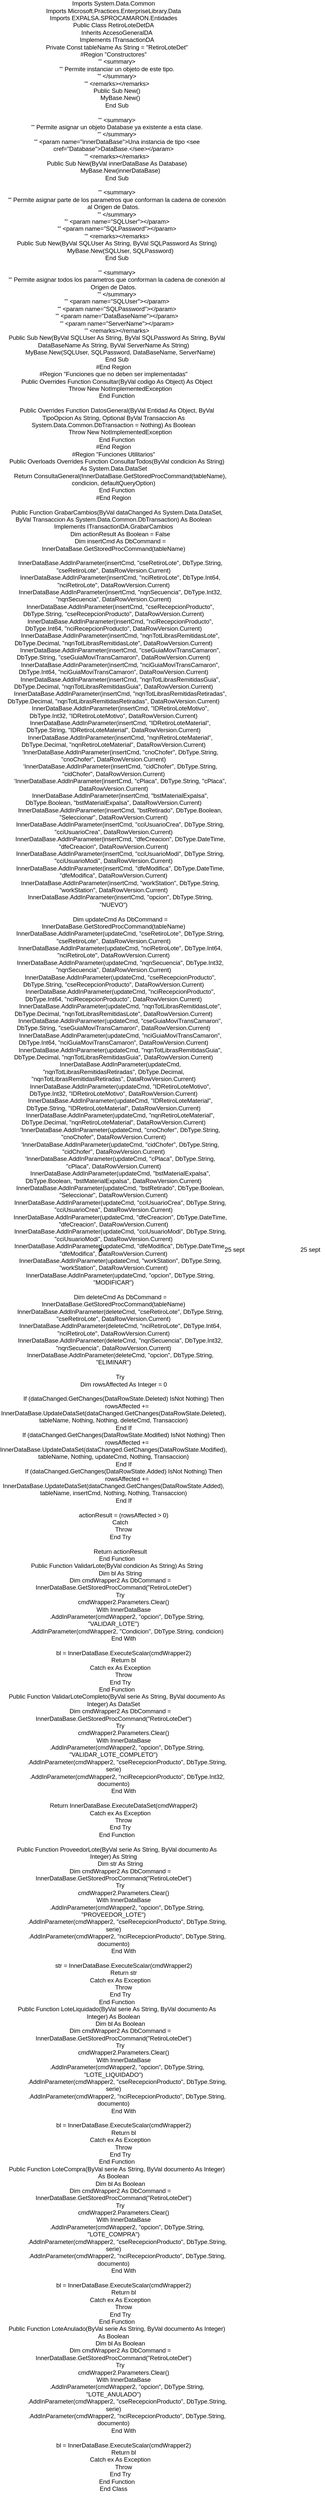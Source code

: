 <mxfile version="21.8.2" type="github">
  <diagram name="Página-1" id="_WKy5hyCKDBeSHOf2f6W">
    <mxGraphModel dx="2016" dy="4134" grid="1" gridSize="10" guides="1" tooltips="1" connect="1" arrows="1" fold="1" page="1" pageScale="1" pageWidth="827" pageHeight="1169" math="0" shadow="0">
      <root>
        <mxCell id="0" />
        <mxCell id="1" parent="0" />
        <mxCell id="5z_EyvK3sEdfh1NYNkOx-2" value="25 sept" style="text;html=1;strokeColor=none;fillColor=none;align=center;verticalAlign=middle;whiteSpace=wrap;rounded=0;" parent="1" vertex="1">
          <mxGeometry x="340" y="30" width="60" height="30" as="geometry" />
        </mxCell>
        <mxCell id="5z_EyvK3sEdfh1NYNkOx-4" value="&lt;div&gt;Imports System.Data.Common&lt;/div&gt;&lt;div&gt;Imports Microsoft.Practices.EnterpriseLibrary.Data&lt;/div&gt;&lt;div&gt;Imports EXPALSA.SPROCAMARON.Entidades&lt;/div&gt;&lt;div&gt;Public Class RetiroLoteDetDA&lt;/div&gt;&lt;div&gt;&amp;nbsp; &amp;nbsp; Inherits AccesoGeneralDA&lt;/div&gt;&lt;div&gt;&amp;nbsp; &amp;nbsp; Implements ITransactionDA&lt;/div&gt;&lt;div&gt;&amp;nbsp; &amp;nbsp; Private Const tableName As String = &quot;RetiroLoteDet&quot;&lt;/div&gt;&lt;div&gt;#Region &quot;Constructores&quot;&lt;/div&gt;&lt;div&gt;&amp;nbsp; &amp;nbsp; &#39;&#39;&#39; &amp;lt;summary&amp;gt;&lt;/div&gt;&lt;div&gt;&amp;nbsp; &amp;nbsp; &#39;&#39;&#39; Permite instanciar un objeto de este tipo.&lt;/div&gt;&lt;div&gt;&amp;nbsp; &amp;nbsp; &#39;&#39;&#39; &amp;lt;/summary&amp;gt;&lt;/div&gt;&lt;div&gt;&amp;nbsp; &amp;nbsp; &#39;&#39;&#39; &amp;lt;remarks&amp;gt;&amp;lt;/remarks&amp;gt;&lt;/div&gt;&lt;div&gt;&amp;nbsp; &amp;nbsp; Public Sub New()&lt;/div&gt;&lt;div&gt;&amp;nbsp; &amp;nbsp; &amp;nbsp; &amp;nbsp; MyBase.New()&lt;/div&gt;&lt;div&gt;&amp;nbsp; &amp;nbsp; End Sub&lt;/div&gt;&lt;div&gt;&lt;br&gt;&lt;/div&gt;&lt;div&gt;&amp;nbsp; &amp;nbsp; &#39;&#39;&#39; &amp;lt;summary&amp;gt;&lt;/div&gt;&lt;div&gt;&amp;nbsp; &amp;nbsp; &#39;&#39;&#39; Permite asignar un objeto Database ya existente a esta clase.&lt;/div&gt;&lt;div&gt;&amp;nbsp; &amp;nbsp; &#39;&#39;&#39; &amp;lt;/summary&amp;gt;&lt;/div&gt;&lt;div&gt;&amp;nbsp; &amp;nbsp; &#39;&#39;&#39; &amp;lt;param name=&quot;innerDataBase&quot;&amp;gt;Una instancia de tipo &amp;lt;see cref=&quot;Database&quot;&amp;gt;DataBase.&amp;lt;/see&amp;gt;&amp;lt;/param&amp;gt;&lt;/div&gt;&lt;div&gt;&amp;nbsp; &amp;nbsp; &#39;&#39;&#39; &amp;lt;remarks&amp;gt;&amp;lt;/remarks&amp;gt;&lt;/div&gt;&lt;div&gt;&amp;nbsp; &amp;nbsp; Public Sub New(ByVal innerDataBase As Database)&lt;/div&gt;&lt;div&gt;&amp;nbsp; &amp;nbsp; &amp;nbsp; &amp;nbsp; MyBase.New(innerDataBase)&lt;/div&gt;&lt;div&gt;&amp;nbsp; &amp;nbsp; End Sub&lt;/div&gt;&lt;div&gt;&lt;br&gt;&lt;/div&gt;&lt;div&gt;&amp;nbsp; &amp;nbsp; &#39;&#39;&#39; &amp;lt;summary&amp;gt;&lt;/div&gt;&lt;div&gt;&amp;nbsp; &amp;nbsp; &#39;&#39;&#39; Permite asignar parte de los parametros que conforman la cadena de conexión al Origen de Datos.&lt;/div&gt;&lt;div&gt;&amp;nbsp; &amp;nbsp; &#39;&#39;&#39; &amp;lt;/summary&amp;gt;&lt;/div&gt;&lt;div&gt;&amp;nbsp; &amp;nbsp; &#39;&#39;&#39; &amp;lt;param name=&quot;SQLUser&quot;&amp;gt;&amp;lt;/param&amp;gt;&lt;/div&gt;&lt;div&gt;&amp;nbsp; &amp;nbsp; &#39;&#39;&#39; &amp;lt;param name=&quot;SQLPassword&quot;&amp;gt;&amp;lt;/param&amp;gt;&lt;/div&gt;&lt;div&gt;&amp;nbsp; &amp;nbsp; &#39;&#39;&#39; &amp;lt;remarks&amp;gt;&amp;lt;/remarks&amp;gt;&lt;/div&gt;&lt;div&gt;&amp;nbsp; &amp;nbsp; Public Sub New(ByVal SQLUser As String, ByVal SQLPassword As String)&lt;/div&gt;&lt;div&gt;&amp;nbsp; &amp;nbsp; &amp;nbsp; &amp;nbsp; MyBase.New(SQLUser, SQLPassword)&lt;/div&gt;&lt;div&gt;&amp;nbsp; &amp;nbsp; End Sub&lt;/div&gt;&lt;div&gt;&lt;br&gt;&lt;/div&gt;&lt;div&gt;&amp;nbsp; &amp;nbsp; &#39;&#39;&#39; &amp;lt;summary&amp;gt;&lt;/div&gt;&lt;div&gt;&amp;nbsp; &amp;nbsp; &#39;&#39;&#39; Permite asignar todos los parametros que conforman la cadena de conexión al Origen de Datos.&lt;/div&gt;&lt;div&gt;&amp;nbsp; &amp;nbsp; &#39;&#39;&#39; &amp;lt;/summary&amp;gt;&lt;/div&gt;&lt;div&gt;&amp;nbsp; &amp;nbsp; &#39;&#39;&#39; &amp;lt;param name=&quot;SQLUser&quot;&amp;gt;&amp;lt;/param&amp;gt;&lt;/div&gt;&lt;div&gt;&amp;nbsp; &amp;nbsp; &#39;&#39;&#39; &amp;lt;param name=&quot;SQLPassword&quot;&amp;gt;&amp;lt;/param&amp;gt;&lt;/div&gt;&lt;div&gt;&amp;nbsp; &amp;nbsp; &#39;&#39;&#39; &amp;lt;param name=&quot;DataBaseName&quot;&amp;gt;&amp;lt;/param&amp;gt;&lt;/div&gt;&lt;div&gt;&amp;nbsp; &amp;nbsp; &#39;&#39;&#39; &amp;lt;param name=&quot;ServerName&quot;&amp;gt;&amp;lt;/param&amp;gt;&lt;/div&gt;&lt;div&gt;&amp;nbsp; &amp;nbsp; &#39;&#39;&#39; &amp;lt;remarks&amp;gt;&amp;lt;/remarks&amp;gt;&lt;/div&gt;&lt;div&gt;&amp;nbsp; &amp;nbsp; Public Sub New(ByVal SQLUser As String, ByVal SQLPassword As String, ByVal DataBaseName As String, ByVal ServerName As String)&lt;/div&gt;&lt;div&gt;&amp;nbsp; &amp;nbsp; &amp;nbsp; &amp;nbsp; MyBase.New(SQLUser, SQLPassword, DataBaseName, ServerName)&lt;/div&gt;&lt;div&gt;&amp;nbsp; &amp;nbsp; End Sub&lt;/div&gt;&lt;div&gt;#End Region&lt;/div&gt;&lt;div&gt;#Region &quot;Funciones que no deben ser implementadas&quot;&lt;/div&gt;&lt;div&gt;&amp;nbsp; &amp;nbsp; Public Overrides Function Consultar(ByVal codigo As Object) As Object&lt;/div&gt;&lt;div&gt;&amp;nbsp; &amp;nbsp; &amp;nbsp; &amp;nbsp; Throw New NotImplementedException&lt;/div&gt;&lt;div&gt;&amp;nbsp; &amp;nbsp; End Function&lt;/div&gt;&lt;div&gt;&lt;br&gt;&lt;/div&gt;&lt;div&gt;&amp;nbsp; &amp;nbsp; Public Overrides Function DatosGeneral(ByVal Entidad As Object, ByVal TipoOpcion As String, Optional ByVal Transaccion As System.Data.Common.DbTransaction = Nothing) As Boolean&lt;/div&gt;&lt;div&gt;&amp;nbsp; &amp;nbsp; &amp;nbsp; &amp;nbsp; Throw New NotImplementedException&lt;/div&gt;&lt;div&gt;&amp;nbsp; &amp;nbsp; End Function&lt;/div&gt;&lt;div&gt;#End Region&lt;/div&gt;&lt;div&gt;#Region &quot;Funciones Utilitarios&quot;&lt;/div&gt;&lt;div&gt;&amp;nbsp; &amp;nbsp; Public Overloads Overrides Function ConsultarTodos(ByVal condicion As String) As System.Data.DataSet&lt;/div&gt;&lt;div&gt;&amp;nbsp; &amp;nbsp; &amp;nbsp; &amp;nbsp; Return ConsultaGeneral(InnerDataBase.GetStoredProcCommand(tableName), condicion, defaultQueryOption)&lt;/div&gt;&lt;div&gt;&amp;nbsp; &amp;nbsp; End Function&lt;/div&gt;&lt;div&gt;#End Region&lt;/div&gt;&lt;div&gt;&lt;br&gt;&lt;/div&gt;&lt;div&gt;&amp;nbsp; &amp;nbsp; Public Function GrabarCambios(ByVal dataChanged As System.Data.DataSet, ByVal Transaccion As System.Data.Common.DbTransaction) As Boolean Implements ITransactionDA.GrabarCambios&lt;/div&gt;&lt;div&gt;&amp;nbsp; &amp;nbsp; &amp;nbsp; &amp;nbsp; Dim actionResult As Boolean = False&lt;/div&gt;&lt;div&gt;&amp;nbsp; &amp;nbsp; &amp;nbsp; &amp;nbsp; Dim insertCmd As DbCommand = InnerDataBase.GetStoredProcCommand(tableName)&lt;/div&gt;&lt;div&gt;&lt;br&gt;&lt;/div&gt;&lt;div&gt;&amp;nbsp; &amp;nbsp; &amp;nbsp; &amp;nbsp; InnerDataBase.AddInParameter(insertCmd, &quot;cseRetiroLote&quot;, DbType.String, &quot;cseRetiroLote&quot;, DataRowVersion.Current)&lt;/div&gt;&lt;div&gt;&amp;nbsp; &amp;nbsp; &amp;nbsp; &amp;nbsp; InnerDataBase.AddInParameter(insertCmd, &quot;nciRetiroLote&quot;, DbType.Int64, &quot;nciRetiroLote&quot;, DataRowVersion.Current)&lt;/div&gt;&lt;div&gt;&amp;nbsp; &amp;nbsp; &amp;nbsp; &amp;nbsp; InnerDataBase.AddInParameter(insertCmd, &quot;nqnSecuencia&quot;, DbType.Int32, &quot;nqnSecuencia&quot;, DataRowVersion.Current)&lt;/div&gt;&lt;div&gt;&amp;nbsp; &amp;nbsp; &amp;nbsp; &amp;nbsp; InnerDataBase.AddInParameter(insertCmd, &quot;cseRecepcionProducto&quot;, DbType.String, &quot;cseRecepcionProducto&quot;, DataRowVersion.Current)&lt;/div&gt;&lt;div&gt;&amp;nbsp; &amp;nbsp; &amp;nbsp; &amp;nbsp; InnerDataBase.AddInParameter(insertCmd, &quot;nciRecepcionProducto&quot;, DbType.Int64, &quot;nciRecepcionProducto&quot;, DataRowVersion.Current)&lt;/div&gt;&lt;div&gt;&amp;nbsp; &amp;nbsp; &amp;nbsp; &amp;nbsp; InnerDataBase.AddInParameter(insertCmd, &quot;nqnTotLibrasRemitidasLote&quot;, DbType.Decimal, &quot;nqnTotLibrasRemitidasLote&quot;, DataRowVersion.Current)&lt;/div&gt;&lt;div&gt;&amp;nbsp; &amp;nbsp; &amp;nbsp; &amp;nbsp; InnerDataBase.AddInParameter(insertCmd, &quot;cseGuiaMoviTransCamaron&quot;, DbType.String, &quot;cseGuiaMoviTransCamaron&quot;, DataRowVersion.Current)&lt;/div&gt;&lt;div&gt;&amp;nbsp; &amp;nbsp; &amp;nbsp; &amp;nbsp; InnerDataBase.AddInParameter(insertCmd, &quot;nciGuiaMoviTransCamaron&quot;, DbType.Int64, &quot;nciGuiaMoviTransCamaron&quot;, DataRowVersion.Current)&lt;/div&gt;&lt;div&gt;&amp;nbsp; &amp;nbsp; &amp;nbsp; &amp;nbsp; InnerDataBase.AddInParameter(insertCmd, &quot;nqnTotLibrasRemitidasGuia&quot;, DbType.Decimal, &quot;nqnTotLibrasRemitidasGuia&quot;, DataRowVersion.Current)&lt;/div&gt;&lt;div&gt;&amp;nbsp; &amp;nbsp; &amp;nbsp; &amp;nbsp; InnerDataBase.AddInParameter(insertCmd, &quot;nqnTotLibrasRemitidasRetiradas&quot;, DbType.Decimal, &quot;nqnTotLibrasRemitidasRetiradas&quot;, DataRowVersion.Current)&lt;/div&gt;&lt;div&gt;&amp;nbsp; &amp;nbsp; &amp;nbsp; &amp;nbsp; InnerDataBase.AddInParameter(insertCmd, &quot;IDRetiroLoteMotivo&quot;, DbType.Int32, &quot;IDRetiroLoteMotivo&quot;, DataRowVersion.Current)&lt;/div&gt;&lt;div&gt;&amp;nbsp; &amp;nbsp; &amp;nbsp; &amp;nbsp; InnerDataBase.AddInParameter(insertCmd, &quot;IDRetiroLoteMaterial&quot;, DbType.String, &quot;IDRetiroLoteMaterial&quot;, DataRowVersion.Current)&lt;/div&gt;&lt;div&gt;&amp;nbsp; &amp;nbsp; &amp;nbsp; &amp;nbsp; InnerDataBase.AddInParameter(insertCmd, &quot;nqnRetiroLoteMaterial&quot;, DbType.Decimal, &quot;nqnRetiroLoteMaterial&quot;, DataRowVersion.Current)&lt;/div&gt;&lt;div&gt;&amp;nbsp; &amp;nbsp; &amp;nbsp; &amp;nbsp; &#39;InnerDataBase.AddInParameter(insertCmd, &quot;cnoChofer&quot;, DbType.String, &quot;cnoChofer&quot;, DataRowVersion.Current)&lt;/div&gt;&lt;div&gt;&amp;nbsp; &amp;nbsp; &amp;nbsp; &amp;nbsp; &#39;InnerDataBase.AddInParameter(insertCmd, &quot;cidChofer&quot;, DbType.String, &quot;cidChofer&quot;, DataRowVersion.Current)&lt;/div&gt;&lt;div&gt;&amp;nbsp; &amp;nbsp; &amp;nbsp; &amp;nbsp; &#39;InnerDataBase.AddInParameter(insertCmd, &quot;cPlaca&quot;, DbType.String, &quot;cPlaca&quot;, DataRowVersion.Current)&lt;/div&gt;&lt;div&gt;&amp;nbsp; &amp;nbsp; &amp;nbsp; &amp;nbsp; InnerDataBase.AddInParameter(insertCmd, &quot;bstMaterialExpalsa&quot;, DbType.Boolean, &quot;bstMaterialExpalsa&quot;, DataRowVersion.Current)&lt;/div&gt;&lt;div&gt;&amp;nbsp; &amp;nbsp; &amp;nbsp; &amp;nbsp; InnerDataBase.AddInParameter(insertCmd, &quot;bstRetirado&quot;, DbType.Boolean, &quot;Seleccionar&quot;, DataRowVersion.Current)&lt;/div&gt;&lt;div&gt;&amp;nbsp; &amp;nbsp; &amp;nbsp; &amp;nbsp; InnerDataBase.AddInParameter(insertCmd, &quot;cciUsuarioCrea&quot;, DbType.String, &quot;cciUsuarioCrea&quot;, DataRowVersion.Current)&lt;/div&gt;&lt;div&gt;&amp;nbsp; &amp;nbsp; &amp;nbsp; &amp;nbsp; InnerDataBase.AddInParameter(insertCmd, &quot;dfeCreacion&quot;, DbType.DateTime, &quot;dfeCreacion&quot;, DataRowVersion.Current)&lt;/div&gt;&lt;div&gt;&amp;nbsp; &amp;nbsp; &amp;nbsp; &amp;nbsp; InnerDataBase.AddInParameter(insertCmd, &quot;cciUsuarioModi&quot;, DbType.String, &quot;cciUsuarioModi&quot;, DataRowVersion.Current)&lt;/div&gt;&lt;div&gt;&amp;nbsp; &amp;nbsp; &amp;nbsp; &amp;nbsp; InnerDataBase.AddInParameter(insertCmd, &quot;dfeModifica&quot;, DbType.DateTime, &quot;dfeModifica&quot;, DataRowVersion.Current)&lt;/div&gt;&lt;div&gt;&amp;nbsp; &amp;nbsp; &amp;nbsp; &amp;nbsp; InnerDataBase.AddInParameter(insertCmd, &quot;workStation&quot;, DbType.String, &quot;workStation&quot;, DataRowVersion.Current)&lt;/div&gt;&lt;div&gt;&amp;nbsp; &amp;nbsp; &amp;nbsp; &amp;nbsp; InnerDataBase.AddInParameter(insertCmd, &quot;opcion&quot;, DbType.String, &quot;NUEVO&quot;)&lt;/div&gt;&lt;div&gt;&lt;br&gt;&lt;/div&gt;&lt;div&gt;&amp;nbsp; &amp;nbsp; &amp;nbsp; &amp;nbsp; Dim updateCmd As DbCommand = InnerDataBase.GetStoredProcCommand(tableName)&lt;/div&gt;&lt;div&gt;&amp;nbsp; &amp;nbsp; &amp;nbsp; &amp;nbsp; InnerDataBase.AddInParameter(updateCmd, &quot;cseRetiroLote&quot;, DbType.String, &quot;cseRetiroLote&quot;, DataRowVersion.Current)&lt;/div&gt;&lt;div&gt;&amp;nbsp; &amp;nbsp; &amp;nbsp; &amp;nbsp; InnerDataBase.AddInParameter(updateCmd, &quot;nciRetiroLote&quot;, DbType.Int64, &quot;nciRetiroLote&quot;, DataRowVersion.Current)&lt;/div&gt;&lt;div&gt;&amp;nbsp; &amp;nbsp; &amp;nbsp; &amp;nbsp; InnerDataBase.AddInParameter(updateCmd, &quot;nqnSecuencia&quot;, DbType.Int32, &quot;nqnSecuencia&quot;, DataRowVersion.Current)&lt;/div&gt;&lt;div&gt;&amp;nbsp; &amp;nbsp; &amp;nbsp; &amp;nbsp; InnerDataBase.AddInParameter(updateCmd, &quot;cseRecepcionProducto&quot;, DbType.String, &quot;cseRecepcionProducto&quot;, DataRowVersion.Current)&lt;/div&gt;&lt;div&gt;&amp;nbsp; &amp;nbsp; &amp;nbsp; &amp;nbsp; InnerDataBase.AddInParameter(updateCmd, &quot;nciRecepcionProducto&quot;, DbType.Int64, &quot;nciRecepcionProducto&quot;, DataRowVersion.Current)&lt;/div&gt;&lt;div&gt;&amp;nbsp; &amp;nbsp; &amp;nbsp; &amp;nbsp; InnerDataBase.AddInParameter(updateCmd, &quot;nqnTotLibrasRemitidasLote&quot;, DbType.Decimal, &quot;nqnTotLibrasRemitidasLote&quot;, DataRowVersion.Current)&lt;/div&gt;&lt;div&gt;&amp;nbsp; &amp;nbsp; &amp;nbsp; &amp;nbsp; InnerDataBase.AddInParameter(updateCmd, &quot;cseGuiaMoviTransCamaron&quot;, DbType.String, &quot;cseGuiaMoviTransCamaron&quot;, DataRowVersion.Current)&lt;/div&gt;&lt;div&gt;&amp;nbsp; &amp;nbsp; &amp;nbsp; &amp;nbsp; InnerDataBase.AddInParameter(updateCmd, &quot;nciGuiaMoviTransCamaron&quot;, DbType.Int64, &quot;nciGuiaMoviTransCamaron&quot;, DataRowVersion.Current)&lt;/div&gt;&lt;div&gt;&amp;nbsp; &amp;nbsp; &amp;nbsp; &amp;nbsp; InnerDataBase.AddInParameter(updateCmd, &quot;nqnTotLibrasRemitidasGuia&quot;, DbType.Decimal, &quot;nqnTotLibrasRemitidasGuia&quot;, DataRowVersion.Current)&lt;/div&gt;&lt;div&gt;&amp;nbsp; &amp;nbsp; &amp;nbsp; &amp;nbsp; InnerDataBase.AddInParameter(updateCmd, &quot;nqnTotLibrasRemitidasRetiradas&quot;, DbType.Decimal, &quot;nqnTotLibrasRemitidasRetiradas&quot;, DataRowVersion.Current)&lt;/div&gt;&lt;div&gt;&amp;nbsp; &amp;nbsp; &amp;nbsp; &amp;nbsp; InnerDataBase.AddInParameter(updateCmd, &quot;IDRetiroLoteMotivo&quot;, DbType.Int32, &quot;IDRetiroLoteMotivo&quot;, DataRowVersion.Current)&lt;/div&gt;&lt;div&gt;&amp;nbsp; &amp;nbsp; &amp;nbsp; &amp;nbsp; InnerDataBase.AddInParameter(updateCmd, &quot;IDRetiroLoteMaterial&quot;, DbType.String, &quot;IDRetiroLoteMaterial&quot;, DataRowVersion.Current)&lt;/div&gt;&lt;div&gt;&amp;nbsp; &amp;nbsp; &amp;nbsp; &amp;nbsp; InnerDataBase.AddInParameter(updateCmd, &quot;nqnRetiroLoteMaterial&quot;, DbType.Decimal, &quot;nqnRetiroLoteMaterial&quot;, DataRowVersion.Current)&lt;/div&gt;&lt;div&gt;&amp;nbsp; &amp;nbsp; &amp;nbsp; &amp;nbsp; &#39;InnerDataBase.AddInParameter(updateCmd, &quot;cnoChofer&quot;, DbType.String, &quot;cnoChofer&quot;, DataRowVersion.Current)&lt;/div&gt;&lt;div&gt;&amp;nbsp; &amp;nbsp; &amp;nbsp; &amp;nbsp; &#39;InnerDataBase.AddInParameter(updateCmd, &quot;cidChofer&quot;, DbType.String, &quot;cidChofer&quot;, DataRowVersion.Current)&lt;/div&gt;&lt;div&gt;&amp;nbsp; &amp;nbsp; &amp;nbsp; &amp;nbsp; &#39;InnerDataBase.AddInParameter(updateCmd, &quot;cPlaca&quot;, DbType.String, &quot;cPlaca&quot;, DataRowVersion.Current)&lt;/div&gt;&lt;div&gt;&amp;nbsp; &amp;nbsp; &amp;nbsp; &amp;nbsp; InnerDataBase.AddInParameter(updateCmd, &quot;bstMaterialExpalsa&quot;, DbType.Boolean, &quot;bstMaterialExpalsa&quot;, DataRowVersion.Current)&lt;/div&gt;&lt;div&gt;&amp;nbsp; &amp;nbsp; &amp;nbsp; &amp;nbsp; InnerDataBase.AddInParameter(updateCmd, &quot;bstRetirado&quot;, DbType.Boolean, &quot;Seleccionar&quot;, DataRowVersion.Current)&lt;/div&gt;&lt;div&gt;&amp;nbsp; &amp;nbsp; &amp;nbsp; &amp;nbsp; InnerDataBase.AddInParameter(updateCmd, &quot;cciUsuarioCrea&quot;, DbType.String, &quot;cciUsuarioCrea&quot;, DataRowVersion.Current)&lt;/div&gt;&lt;div&gt;&amp;nbsp; &amp;nbsp; &amp;nbsp; &amp;nbsp; InnerDataBase.AddInParameter(updateCmd, &quot;dfeCreacion&quot;, DbType.DateTime, &quot;dfeCreacion&quot;, DataRowVersion.Current)&lt;/div&gt;&lt;div&gt;&amp;nbsp; &amp;nbsp; &amp;nbsp; &amp;nbsp; InnerDataBase.AddInParameter(updateCmd, &quot;cciUsuarioModi&quot;, DbType.String, &quot;cciUsuarioModi&quot;, DataRowVersion.Current)&lt;/div&gt;&lt;div&gt;&amp;nbsp; &amp;nbsp; &amp;nbsp; &amp;nbsp; InnerDataBase.AddInParameter(updateCmd, &quot;dfeModifica&quot;, DbType.DateTime, &quot;dfeModifica&quot;, DataRowVersion.Current)&lt;/div&gt;&lt;div&gt;&amp;nbsp; &amp;nbsp; &amp;nbsp; &amp;nbsp; InnerDataBase.AddInParameter(updateCmd, &quot;workStation&quot;, DbType.String, &quot;workStation&quot;, DataRowVersion.Current)&lt;/div&gt;&lt;div&gt;&amp;nbsp; &amp;nbsp; &amp;nbsp; &amp;nbsp; InnerDataBase.AddInParameter(updateCmd, &quot;opcion&quot;, DbType.String, &quot;MODIFICAR&quot;)&lt;/div&gt;&lt;div&gt;&lt;br&gt;&lt;/div&gt;&lt;div&gt;&amp;nbsp; &amp;nbsp; &amp;nbsp; &amp;nbsp; Dim deleteCmd As DbCommand = InnerDataBase.GetStoredProcCommand(tableName)&lt;/div&gt;&lt;div&gt;&amp;nbsp; &amp;nbsp; &amp;nbsp; &amp;nbsp; InnerDataBase.AddInParameter(deleteCmd, &quot;cseRetiroLote&quot;, DbType.String, &quot;cseRetiroLote&quot;, DataRowVersion.Current)&lt;/div&gt;&lt;div&gt;&amp;nbsp; &amp;nbsp; &amp;nbsp; &amp;nbsp; InnerDataBase.AddInParameter(deleteCmd, &quot;nciRetiroLote&quot;, DbType.Int64, &quot;nciRetiroLote&quot;, DataRowVersion.Current)&lt;/div&gt;&lt;div&gt;&amp;nbsp; &amp;nbsp; &amp;nbsp; &amp;nbsp; InnerDataBase.AddInParameter(deleteCmd, &quot;nqnSecuencia&quot;, DbType.Int32, &quot;nqnSecuencia&quot;, DataRowVersion.Current)&lt;/div&gt;&lt;div&gt;&amp;nbsp; &amp;nbsp; &amp;nbsp; &amp;nbsp; InnerDataBase.AddInParameter(deleteCmd, &quot;opcion&quot;, DbType.String, &quot;ELIMINAR&quot;)&lt;/div&gt;&lt;div&gt;&lt;br&gt;&lt;/div&gt;&lt;div&gt;&amp;nbsp; &amp;nbsp; &amp;nbsp; &amp;nbsp; Try&lt;/div&gt;&lt;div&gt;&amp;nbsp; &amp;nbsp; &amp;nbsp; &amp;nbsp; &amp;nbsp; &amp;nbsp; Dim rowsAffected As Integer = 0&lt;/div&gt;&lt;div&gt;&lt;br&gt;&lt;/div&gt;&lt;div&gt;&amp;nbsp; &amp;nbsp; &amp;nbsp; &amp;nbsp; &amp;nbsp; &amp;nbsp; If (dataChanged.GetChanges(DataRowState.Deleted) IsNot Nothing) Then&lt;/div&gt;&lt;div&gt;&amp;nbsp; &amp;nbsp; &amp;nbsp; &amp;nbsp; &amp;nbsp; &amp;nbsp; &amp;nbsp; &amp;nbsp; rowsAffected += InnerDataBase.UpdateDataSet(dataChanged.GetChanges(DataRowState.Deleted), tableName, Nothing, Nothing, deleteCmd, Transaccion)&lt;/div&gt;&lt;div&gt;&amp;nbsp; &amp;nbsp; &amp;nbsp; &amp;nbsp; &amp;nbsp; &amp;nbsp; End If&lt;/div&gt;&lt;div&gt;&amp;nbsp; &amp;nbsp; &amp;nbsp; &amp;nbsp; &amp;nbsp; &amp;nbsp; If (dataChanged.GetChanges(DataRowState.Modified) IsNot Nothing) Then&lt;/div&gt;&lt;div&gt;&amp;nbsp; &amp;nbsp; &amp;nbsp; &amp;nbsp; &amp;nbsp; &amp;nbsp; &amp;nbsp; &amp;nbsp; rowsAffected += InnerDataBase.UpdateDataSet(dataChanged.GetChanges(DataRowState.Modified), tableName, Nothing, updateCmd, Nothing, Transaccion)&lt;/div&gt;&lt;div&gt;&amp;nbsp; &amp;nbsp; &amp;nbsp; &amp;nbsp; &amp;nbsp; &amp;nbsp; End If&lt;/div&gt;&lt;div&gt;&amp;nbsp; &amp;nbsp; &amp;nbsp; &amp;nbsp; &amp;nbsp; &amp;nbsp; If (dataChanged.GetChanges(DataRowState.Added) IsNot Nothing) Then&lt;/div&gt;&lt;div&gt;&amp;nbsp; &amp;nbsp; &amp;nbsp; &amp;nbsp; &amp;nbsp; &amp;nbsp; &amp;nbsp; &amp;nbsp; rowsAffected += InnerDataBase.UpdateDataSet(dataChanged.GetChanges(DataRowState.Added), tableName, insertCmd, Nothing, Nothing, Transaccion)&lt;/div&gt;&lt;div&gt;&amp;nbsp; &amp;nbsp; &amp;nbsp; &amp;nbsp; &amp;nbsp; &amp;nbsp; End If&lt;/div&gt;&lt;div&gt;&lt;br&gt;&lt;/div&gt;&lt;div&gt;&amp;nbsp; &amp;nbsp; &amp;nbsp; &amp;nbsp; &amp;nbsp; &amp;nbsp; actionResult = (rowsAffected &amp;gt; 0)&lt;/div&gt;&lt;div&gt;&amp;nbsp; &amp;nbsp; &amp;nbsp; &amp;nbsp; Catch&lt;/div&gt;&lt;div&gt;&amp;nbsp; &amp;nbsp; &amp;nbsp; &amp;nbsp; &amp;nbsp; &amp;nbsp; Throw&lt;/div&gt;&lt;div&gt;&amp;nbsp; &amp;nbsp; &amp;nbsp; &amp;nbsp; End Try&lt;/div&gt;&lt;div&gt;&lt;br&gt;&lt;/div&gt;&lt;div&gt;&amp;nbsp; &amp;nbsp; &amp;nbsp; &amp;nbsp; Return actionResult&lt;/div&gt;&lt;div&gt;&amp;nbsp; &amp;nbsp; End Function&lt;/div&gt;&lt;div&gt;&amp;nbsp; &amp;nbsp; Public Function ValidarLote(ByVal condicion As String) As String&lt;/div&gt;&lt;div&gt;&amp;nbsp; &amp;nbsp; &amp;nbsp; &amp;nbsp; Dim bl As String&lt;/div&gt;&lt;div&gt;&amp;nbsp; &amp;nbsp; &amp;nbsp; &amp;nbsp; Dim cmdWrapper2 As DbCommand = InnerDataBase.GetStoredProcCommand(&quot;RetiroLoteDet&quot;)&lt;/div&gt;&lt;div&gt;&amp;nbsp; &amp;nbsp; &amp;nbsp; &amp;nbsp; Try&lt;/div&gt;&lt;div&gt;&amp;nbsp; &amp;nbsp; &amp;nbsp; &amp;nbsp; &amp;nbsp; &amp;nbsp; cmdWrapper2.Parameters.Clear()&lt;/div&gt;&lt;div&gt;&amp;nbsp; &amp;nbsp; &amp;nbsp; &amp;nbsp; &amp;nbsp; &amp;nbsp; With InnerDataBase&lt;/div&gt;&lt;div&gt;&amp;nbsp; &amp;nbsp; &amp;nbsp; &amp;nbsp; &amp;nbsp; &amp;nbsp; &amp;nbsp; &amp;nbsp; .AddInParameter(cmdWrapper2, &quot;opcion&quot;, DbType.String, &quot;VALIDAR_LOTE&quot;)&lt;/div&gt;&lt;div&gt;&amp;nbsp; &amp;nbsp; &amp;nbsp; &amp;nbsp; &amp;nbsp; &amp;nbsp; &amp;nbsp; &amp;nbsp; .AddInParameter(cmdWrapper2, &quot;Condicion&quot;, DbType.String, condicion)&lt;/div&gt;&lt;div&gt;&amp;nbsp; &amp;nbsp; &amp;nbsp; &amp;nbsp; &amp;nbsp; &amp;nbsp; End With&lt;/div&gt;&lt;div&gt;&lt;br&gt;&lt;/div&gt;&lt;div&gt;&amp;nbsp; &amp;nbsp; &amp;nbsp; &amp;nbsp; &amp;nbsp; &amp;nbsp; bl = InnerDataBase.ExecuteScalar(cmdWrapper2)&lt;/div&gt;&lt;div&gt;&amp;nbsp; &amp;nbsp; &amp;nbsp; &amp;nbsp; &amp;nbsp; &amp;nbsp; Return bl&lt;/div&gt;&lt;div&gt;&amp;nbsp; &amp;nbsp; &amp;nbsp; &amp;nbsp; Catch ex As Exception&lt;/div&gt;&lt;div&gt;&amp;nbsp; &amp;nbsp; &amp;nbsp; &amp;nbsp; &amp;nbsp; &amp;nbsp; Throw&lt;/div&gt;&lt;div&gt;&amp;nbsp; &amp;nbsp; &amp;nbsp; &amp;nbsp; End Try&lt;/div&gt;&lt;div&gt;&amp;nbsp; &amp;nbsp; End Function&lt;/div&gt;&lt;div&gt;&amp;nbsp; &amp;nbsp; Public Function ValidarLoteCompleto(ByVal serie As String, ByVal documento As Integer) As DataSet&lt;/div&gt;&lt;div&gt;&amp;nbsp; &amp;nbsp; &amp;nbsp; &amp;nbsp; Dim cmdWrapper2 As DbCommand = InnerDataBase.GetStoredProcCommand(&quot;RetiroLoteDet&quot;)&lt;/div&gt;&lt;div&gt;&amp;nbsp; &amp;nbsp; &amp;nbsp; &amp;nbsp; Try&lt;/div&gt;&lt;div&gt;&amp;nbsp; &amp;nbsp; &amp;nbsp; &amp;nbsp; &amp;nbsp; &amp;nbsp; cmdWrapper2.Parameters.Clear()&lt;/div&gt;&lt;div&gt;&amp;nbsp; &amp;nbsp; &amp;nbsp; &amp;nbsp; &amp;nbsp; &amp;nbsp; With InnerDataBase&lt;/div&gt;&lt;div&gt;&amp;nbsp; &amp;nbsp; &amp;nbsp; &amp;nbsp; &amp;nbsp; &amp;nbsp; &amp;nbsp; &amp;nbsp; .AddInParameter(cmdWrapper2, &quot;opcion&quot;, DbType.String, &quot;VALIDAR_LOTE_COMPLETO&quot;)&lt;/div&gt;&lt;div&gt;&amp;nbsp; &amp;nbsp; &amp;nbsp; &amp;nbsp; &amp;nbsp; &amp;nbsp; &amp;nbsp; &amp;nbsp; .AddInParameter(cmdWrapper2, &quot;cseRecepcionProducto&quot;, DbType.String, serie)&lt;/div&gt;&lt;div&gt;&amp;nbsp; &amp;nbsp; &amp;nbsp; &amp;nbsp; &amp;nbsp; &amp;nbsp; &amp;nbsp; &amp;nbsp; .AddInParameter(cmdWrapper2, &quot;nciRecepcionProducto&quot;, DbType.Int32, documento)&lt;/div&gt;&lt;div&gt;&amp;nbsp; &amp;nbsp; &amp;nbsp; &amp;nbsp; &amp;nbsp; &amp;nbsp; End With&lt;/div&gt;&lt;div&gt;&lt;br&gt;&lt;/div&gt;&lt;div&gt;&amp;nbsp; &amp;nbsp; &amp;nbsp; &amp;nbsp; &amp;nbsp; &amp;nbsp; Return InnerDataBase.ExecuteDataSet(cmdWrapper2)&lt;/div&gt;&lt;div&gt;&amp;nbsp; &amp;nbsp; &amp;nbsp; &amp;nbsp; Catch ex As Exception&lt;/div&gt;&lt;div&gt;&amp;nbsp; &amp;nbsp; &amp;nbsp; &amp;nbsp; &amp;nbsp; &amp;nbsp; Throw&lt;/div&gt;&lt;div&gt;&amp;nbsp; &amp;nbsp; &amp;nbsp; &amp;nbsp; End Try&lt;/div&gt;&lt;div&gt;&amp;nbsp; &amp;nbsp; End Function&lt;/div&gt;&lt;div&gt;&lt;br&gt;&lt;/div&gt;&lt;div&gt;&amp;nbsp; &amp;nbsp; Public Function ProveedorLote(ByVal serie As String, ByVal documento As Integer) As String&lt;/div&gt;&lt;div&gt;&amp;nbsp; &amp;nbsp; &amp;nbsp; &amp;nbsp; Dim str As String&lt;/div&gt;&lt;div&gt;&amp;nbsp; &amp;nbsp; &amp;nbsp; &amp;nbsp; Dim cmdWrapper2 As DbCommand = InnerDataBase.GetStoredProcCommand(&quot;RetiroLoteDet&quot;)&lt;/div&gt;&lt;div&gt;&amp;nbsp; &amp;nbsp; &amp;nbsp; &amp;nbsp; Try&lt;/div&gt;&lt;div&gt;&amp;nbsp; &amp;nbsp; &amp;nbsp; &amp;nbsp; &amp;nbsp; &amp;nbsp; cmdWrapper2.Parameters.Clear()&lt;/div&gt;&lt;div&gt;&amp;nbsp; &amp;nbsp; &amp;nbsp; &amp;nbsp; &amp;nbsp; &amp;nbsp; With InnerDataBase&lt;/div&gt;&lt;div&gt;&amp;nbsp; &amp;nbsp; &amp;nbsp; &amp;nbsp; &amp;nbsp; &amp;nbsp; &amp;nbsp; &amp;nbsp; .AddInParameter(cmdWrapper2, &quot;opcion&quot;, DbType.String, &quot;PROVEEDOR_LOTE&quot;)&lt;/div&gt;&lt;div&gt;&amp;nbsp; &amp;nbsp; &amp;nbsp; &amp;nbsp; &amp;nbsp; &amp;nbsp; &amp;nbsp; &amp;nbsp; .AddInParameter(cmdWrapper2, &quot;cseRecepcionProducto&quot;, DbType.String, serie)&lt;/div&gt;&lt;div&gt;&amp;nbsp; &amp;nbsp; &amp;nbsp; &amp;nbsp; &amp;nbsp; &amp;nbsp; &amp;nbsp; &amp;nbsp; .AddInParameter(cmdWrapper2, &quot;nciRecepcionProducto&quot;, DbType.String, documento)&lt;/div&gt;&lt;div&gt;&amp;nbsp; &amp;nbsp; &amp;nbsp; &amp;nbsp; &amp;nbsp; &amp;nbsp; End With&lt;/div&gt;&lt;div&gt;&lt;br&gt;&lt;/div&gt;&lt;div&gt;&amp;nbsp; &amp;nbsp; &amp;nbsp; &amp;nbsp; &amp;nbsp; &amp;nbsp; str = InnerDataBase.ExecuteScalar(cmdWrapper2)&lt;/div&gt;&lt;div&gt;&amp;nbsp; &amp;nbsp; &amp;nbsp; &amp;nbsp; &amp;nbsp; &amp;nbsp; Return str&lt;/div&gt;&lt;div&gt;&amp;nbsp; &amp;nbsp; &amp;nbsp; &amp;nbsp; Catch ex As Exception&lt;/div&gt;&lt;div&gt;&amp;nbsp; &amp;nbsp; &amp;nbsp; &amp;nbsp; &amp;nbsp; &amp;nbsp; Throw&lt;/div&gt;&lt;div&gt;&amp;nbsp; &amp;nbsp; &amp;nbsp; &amp;nbsp; End Try&lt;/div&gt;&lt;div&gt;&amp;nbsp; &amp;nbsp; End Function&lt;/div&gt;&lt;div&gt;&amp;nbsp; &amp;nbsp; Public Function LoteLiquidado(ByVal serie As String, ByVal documento As Integer) As Boolean&lt;/div&gt;&lt;div&gt;&amp;nbsp; &amp;nbsp; &amp;nbsp; &amp;nbsp; Dim bl As Boolean&lt;/div&gt;&lt;div&gt;&amp;nbsp; &amp;nbsp; &amp;nbsp; &amp;nbsp; Dim cmdWrapper2 As DbCommand = InnerDataBase.GetStoredProcCommand(&quot;RetiroLoteDet&quot;)&lt;/div&gt;&lt;div&gt;&amp;nbsp; &amp;nbsp; &amp;nbsp; &amp;nbsp; Try&lt;/div&gt;&lt;div&gt;&amp;nbsp; &amp;nbsp; &amp;nbsp; &amp;nbsp; &amp;nbsp; &amp;nbsp; cmdWrapper2.Parameters.Clear()&lt;/div&gt;&lt;div&gt;&amp;nbsp; &amp;nbsp; &amp;nbsp; &amp;nbsp; &amp;nbsp; &amp;nbsp; With InnerDataBase&lt;/div&gt;&lt;div&gt;&amp;nbsp; &amp;nbsp; &amp;nbsp; &amp;nbsp; &amp;nbsp; &amp;nbsp; &amp;nbsp; &amp;nbsp; .AddInParameter(cmdWrapper2, &quot;opcion&quot;, DbType.String, &quot;LOTE_LIQUIDADO&quot;)&lt;/div&gt;&lt;div&gt;&amp;nbsp; &amp;nbsp; &amp;nbsp; &amp;nbsp; &amp;nbsp; &amp;nbsp; &amp;nbsp; &amp;nbsp; .AddInParameter(cmdWrapper2, &quot;cseRecepcionProducto&quot;, DbType.String, serie)&lt;/div&gt;&lt;div&gt;&amp;nbsp; &amp;nbsp; &amp;nbsp; &amp;nbsp; &amp;nbsp; &amp;nbsp; &amp;nbsp; &amp;nbsp; .AddInParameter(cmdWrapper2, &quot;nciRecepcionProducto&quot;, DbType.String, documento)&lt;/div&gt;&lt;div&gt;&amp;nbsp; &amp;nbsp; &amp;nbsp; &amp;nbsp; &amp;nbsp; &amp;nbsp; End With&lt;/div&gt;&lt;div&gt;&lt;br&gt;&lt;/div&gt;&lt;div&gt;&amp;nbsp; &amp;nbsp; &amp;nbsp; &amp;nbsp; &amp;nbsp; &amp;nbsp; bl = InnerDataBase.ExecuteScalar(cmdWrapper2)&lt;/div&gt;&lt;div&gt;&amp;nbsp; &amp;nbsp; &amp;nbsp; &amp;nbsp; &amp;nbsp; &amp;nbsp; Return bl&lt;/div&gt;&lt;div&gt;&amp;nbsp; &amp;nbsp; &amp;nbsp; &amp;nbsp; Catch ex As Exception&lt;/div&gt;&lt;div&gt;&amp;nbsp; &amp;nbsp; &amp;nbsp; &amp;nbsp; &amp;nbsp; &amp;nbsp; Throw&lt;/div&gt;&lt;div&gt;&amp;nbsp; &amp;nbsp; &amp;nbsp; &amp;nbsp; End Try&lt;/div&gt;&lt;div&gt;&amp;nbsp; &amp;nbsp; End Function&lt;/div&gt;&lt;div&gt;&amp;nbsp; &amp;nbsp; Public Function LoteCompra(ByVal serie As String, ByVal documento As Integer) As Boolean&lt;/div&gt;&lt;div&gt;&amp;nbsp; &amp;nbsp; &amp;nbsp; &amp;nbsp; Dim bl As Boolean&lt;/div&gt;&lt;div&gt;&amp;nbsp; &amp;nbsp; &amp;nbsp; &amp;nbsp; Dim cmdWrapper2 As DbCommand = InnerDataBase.GetStoredProcCommand(&quot;RetiroLoteDet&quot;)&lt;/div&gt;&lt;div&gt;&amp;nbsp; &amp;nbsp; &amp;nbsp; &amp;nbsp; Try&lt;/div&gt;&lt;div&gt;&amp;nbsp; &amp;nbsp; &amp;nbsp; &amp;nbsp; &amp;nbsp; &amp;nbsp; cmdWrapper2.Parameters.Clear()&lt;/div&gt;&lt;div&gt;&amp;nbsp; &amp;nbsp; &amp;nbsp; &amp;nbsp; &amp;nbsp; &amp;nbsp; With InnerDataBase&lt;/div&gt;&lt;div&gt;&amp;nbsp; &amp;nbsp; &amp;nbsp; &amp;nbsp; &amp;nbsp; &amp;nbsp; &amp;nbsp; &amp;nbsp; .AddInParameter(cmdWrapper2, &quot;opcion&quot;, DbType.String, &quot;LOTE_COMPRA&quot;)&lt;/div&gt;&lt;div&gt;&amp;nbsp; &amp;nbsp; &amp;nbsp; &amp;nbsp; &amp;nbsp; &amp;nbsp; &amp;nbsp; &amp;nbsp; .AddInParameter(cmdWrapper2, &quot;cseRecepcionProducto&quot;, DbType.String, serie)&lt;/div&gt;&lt;div&gt;&amp;nbsp; &amp;nbsp; &amp;nbsp; &amp;nbsp; &amp;nbsp; &amp;nbsp; &amp;nbsp; &amp;nbsp; .AddInParameter(cmdWrapper2, &quot;nciRecepcionProducto&quot;, DbType.String, documento)&lt;/div&gt;&lt;div&gt;&amp;nbsp; &amp;nbsp; &amp;nbsp; &amp;nbsp; &amp;nbsp; &amp;nbsp; End With&lt;/div&gt;&lt;div&gt;&lt;br&gt;&lt;/div&gt;&lt;div&gt;&amp;nbsp; &amp;nbsp; &amp;nbsp; &amp;nbsp; &amp;nbsp; &amp;nbsp; bl = InnerDataBase.ExecuteScalar(cmdWrapper2)&lt;/div&gt;&lt;div&gt;&amp;nbsp; &amp;nbsp; &amp;nbsp; &amp;nbsp; &amp;nbsp; &amp;nbsp; Return bl&lt;/div&gt;&lt;div&gt;&amp;nbsp; &amp;nbsp; &amp;nbsp; &amp;nbsp; Catch ex As Exception&lt;/div&gt;&lt;div&gt;&amp;nbsp; &amp;nbsp; &amp;nbsp; &amp;nbsp; &amp;nbsp; &amp;nbsp; Throw&lt;/div&gt;&lt;div&gt;&amp;nbsp; &amp;nbsp; &amp;nbsp; &amp;nbsp; End Try&lt;/div&gt;&lt;div&gt;&amp;nbsp; &amp;nbsp; End Function&lt;/div&gt;&lt;div&gt;&amp;nbsp; &amp;nbsp; Public Function LoteAnulado(ByVal serie As String, ByVal documento As Integer) As Boolean&lt;/div&gt;&lt;div&gt;&amp;nbsp; &amp;nbsp; &amp;nbsp; &amp;nbsp; Dim bl As Boolean&lt;/div&gt;&lt;div&gt;&amp;nbsp; &amp;nbsp; &amp;nbsp; &amp;nbsp; Dim cmdWrapper2 As DbCommand = InnerDataBase.GetStoredProcCommand(&quot;RetiroLoteDet&quot;)&lt;/div&gt;&lt;div&gt;&amp;nbsp; &amp;nbsp; &amp;nbsp; &amp;nbsp; Try&lt;/div&gt;&lt;div&gt;&amp;nbsp; &amp;nbsp; &amp;nbsp; &amp;nbsp; &amp;nbsp; &amp;nbsp; cmdWrapper2.Parameters.Clear()&lt;/div&gt;&lt;div&gt;&amp;nbsp; &amp;nbsp; &amp;nbsp; &amp;nbsp; &amp;nbsp; &amp;nbsp; With InnerDataBase&lt;/div&gt;&lt;div&gt;&amp;nbsp; &amp;nbsp; &amp;nbsp; &amp;nbsp; &amp;nbsp; &amp;nbsp; &amp;nbsp; &amp;nbsp; .AddInParameter(cmdWrapper2, &quot;opcion&quot;, DbType.String, &quot;LOTE_ANULADO&quot;)&lt;/div&gt;&lt;div&gt;&amp;nbsp; &amp;nbsp; &amp;nbsp; &amp;nbsp; &amp;nbsp; &amp;nbsp; &amp;nbsp; &amp;nbsp; .AddInParameter(cmdWrapper2, &quot;cseRecepcionProducto&quot;, DbType.String, serie)&lt;/div&gt;&lt;div&gt;&amp;nbsp; &amp;nbsp; &amp;nbsp; &amp;nbsp; &amp;nbsp; &amp;nbsp; &amp;nbsp; &amp;nbsp; .AddInParameter(cmdWrapper2, &quot;nciRecepcionProducto&quot;, DbType.String, documento)&lt;/div&gt;&lt;div&gt;&amp;nbsp; &amp;nbsp; &amp;nbsp; &amp;nbsp; &amp;nbsp; &amp;nbsp; End With&lt;/div&gt;&lt;div&gt;&lt;br&gt;&lt;/div&gt;&lt;div&gt;&amp;nbsp; &amp;nbsp; &amp;nbsp; &amp;nbsp; &amp;nbsp; &amp;nbsp; bl = InnerDataBase.ExecuteScalar(cmdWrapper2)&lt;/div&gt;&lt;div&gt;&amp;nbsp; &amp;nbsp; &amp;nbsp; &amp;nbsp; &amp;nbsp; &amp;nbsp; Return bl&lt;/div&gt;&lt;div&gt;&amp;nbsp; &amp;nbsp; &amp;nbsp; &amp;nbsp; Catch ex As Exception&lt;/div&gt;&lt;div&gt;&amp;nbsp; &amp;nbsp; &amp;nbsp; &amp;nbsp; &amp;nbsp; &amp;nbsp; Throw&lt;/div&gt;&lt;div&gt;&amp;nbsp; &amp;nbsp; &amp;nbsp; &amp;nbsp; End Try&lt;/div&gt;&lt;div&gt;&amp;nbsp; &amp;nbsp; End Function&lt;/div&gt;&lt;div&gt;End Class&lt;/div&gt;&lt;div&gt;&lt;br&gt;&lt;/div&gt;" style="text;html=1;strokeColor=none;fillColor=none;align=center;verticalAlign=middle;whiteSpace=wrap;rounded=0;" parent="1" vertex="1">
          <mxGeometry x="100" y="30" width="60" height="30" as="geometry" />
        </mxCell>
        <mxCell id="SfFKQqWvnkkJyp5RO3jU-5" value="25 sept" style="text;html=1;strokeColor=none;fillColor=none;align=center;verticalAlign=middle;whiteSpace=wrap;rounded=0;" parent="1" vertex="1">
          <mxGeometry x="490" y="30" width="60" height="30" as="geometry" />
        </mxCell>
        <mxCell id="9IhrqdiNxo28_EPwkcJ8-1" style="edgeStyle=orthogonalEdgeStyle;rounded=0;orthogonalLoop=1;jettySize=auto;html=1;exitX=0;exitY=0.5;exitDx=0;exitDy=0;entryX=0.167;entryY=0.481;entryDx=0;entryDy=0;entryPerimeter=0;" edge="1" parent="1" source="5z_EyvK3sEdfh1NYNkOx-4" target="5z_EyvK3sEdfh1NYNkOx-4">
          <mxGeometry relative="1" as="geometry" />
        </mxCell>
      </root>
    </mxGraphModel>
  </diagram>
</mxfile>
